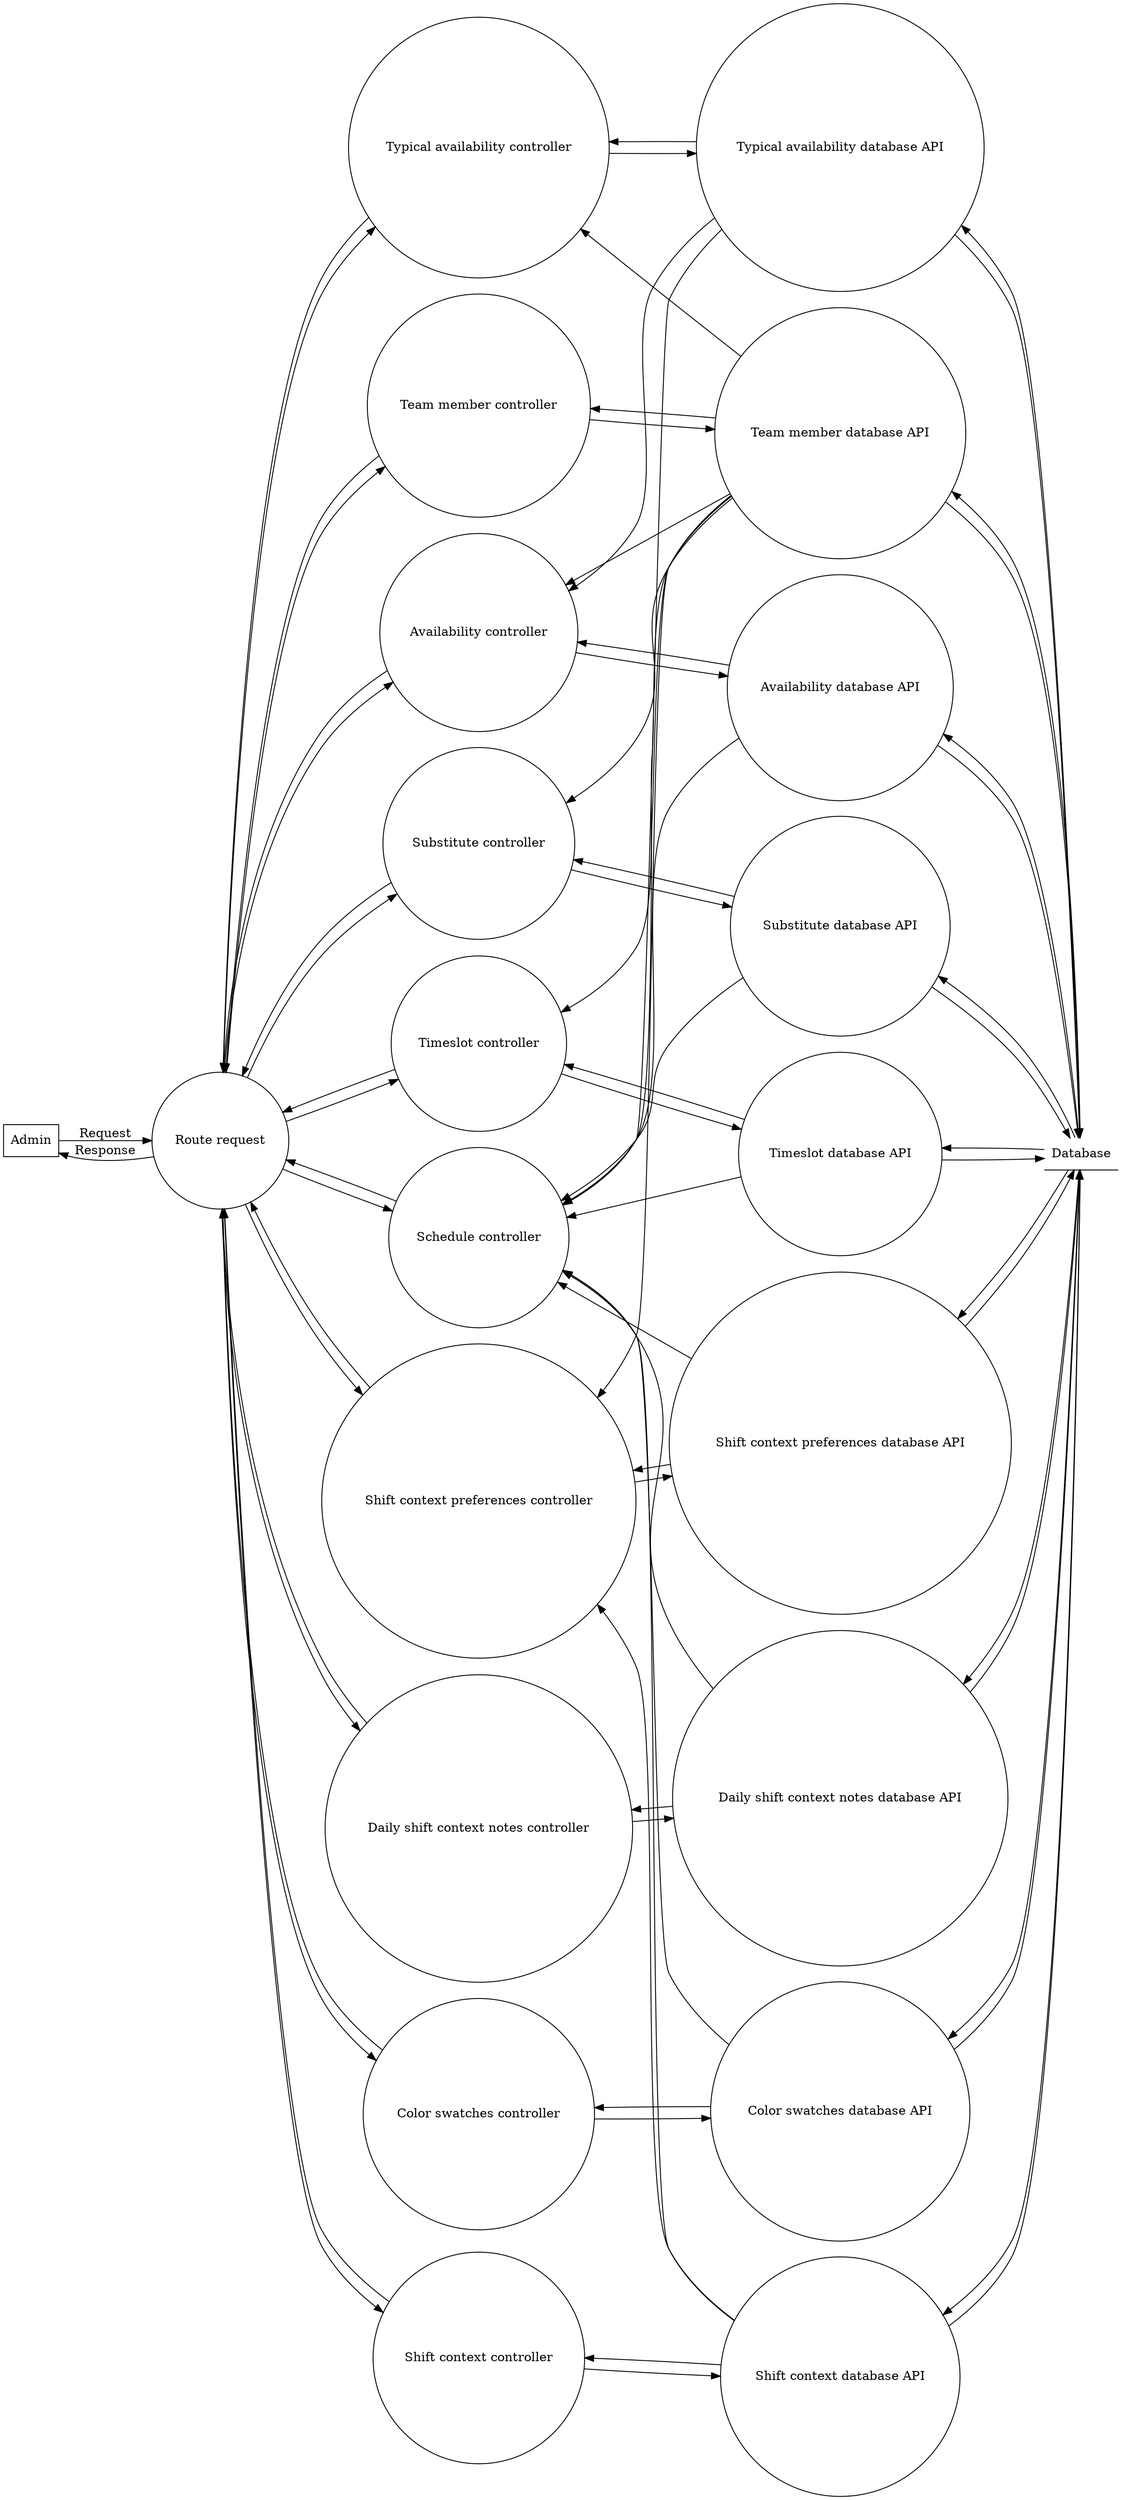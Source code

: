 digraph data_flow_diagram {
    rankdir = "LR"
    node [ shape = circle ]
    
    Admin [ shape = box ]
    
    Admin -> "Route request" [ label = "Request" ]
    "Route request" -> Admin [ label = "Response" ]

    subgraph controllers {
        rank = "same"
        
        "Team member controller"
        "Typical availability controller"
        "Availability controller"
        "Shift context controller"
        "Shift context preferences controller"
        "Color swatches controller"
        "Daily shift context notes controller"
        "Timeslot controller"
        "Substitute controller"
        "Schedule controller"
    }
    
    "Route request" -> {
        "Team member controller"
        "Typical availability controller"
        "Availability controller"
        "Shift context controller"
        "Shift context preferences controller"
        "Color swatches controller"
        "Daily shift context notes controller"
        "Timeslot controller"
        "Substitute controller"
        "Schedule controller"
    } -> "Route request"
    
    /* Database APIs */
    
    subgraph database_api {
        rank = "same"
        
        "Team member database API"
        "Typical availability database API"
        "Availability database API"
        "Shift context database API"
        "Shift context preferences database API"
        "Color swatches database API"
        "Daily shift context notes database API"
        "Timeslot database API"
        "Substitute database API"
    }
    
    /* Base database connections */
    
    "Team member controller" ->
        "Team member database API" ->
        "Team member controller"
    
    "Typical availability controller" ->
        "Typical availability database API" ->
        "Typical availability controller"
    
    "Availability controller" ->
        "Availability database API" ->
        "Availability controller"
    
    "Shift context controller" ->
        "Shift context database API" ->
        "Shift context controller"
    
    "Shift context preferences controller" ->
        "Shift context preferences database API" ->
        "Shift context preferences controller"
    
    "Color swatches controller" ->
        "Color swatches database API" ->
        "Color swatches controller"
    
    "Daily shift context notes controller" ->
        "Daily shift context notes database API" ->
        "Daily shift context notes controller"
    
    "Timeslot controller" ->
        "Timeslot database API" ->
        "Timeslot controller"
    
    "Substitute controller" ->
        "Substitute database API" ->
        "Substitute controller"
    
    /* Additional database connections */
    
    "Team member database API" -> "Availability controller"
    "Team member database API" -> "Typical availability controller"
    "Team member database API" -> "Shift context preferences controller"
    "Team member database API" -> "Substitute controller"
    "Team member database API" -> "Timeslot controller"
    "Typical availability database API" -> "Availability controller"
    "Shift context database API" -> "Shift context preferences controller"
    
    {
        "Team member database API"
        "Typical availability database API"
        "Availability database API"
        "Shift context database API"
        "Shift context preferences database API"
        "Color swatches database API"
        "Daily shift context notes database API"
        "Timeslot database API"
        "Substitute database API"
    } -> "Schedule controller"
    
    /* Database */
    
    Database [ shape = underline ]
    
    Database -> {
        "Team member database API"
        "Typical availability database API"
        "Availability database API"
        "Shift context database API"
        "Shift context preferences database API"
        "Color swatches database API"
        "Daily shift context notes database API"
        "Timeslot database API"
        "Substitute database API"
    } -> Database
}
